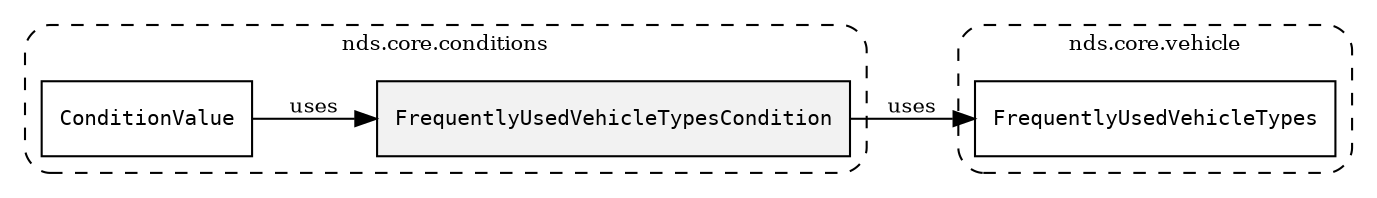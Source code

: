 /**
 * This dot file creates symbol collaboration diagram for FrequentlyUsedVehicleTypesCondition.
 */
digraph ZSERIO
{
    node [shape=box, fontsize=10];
    rankdir="LR";
    fontsize=10;
    tooltip="FrequentlyUsedVehicleTypesCondition collaboration diagram";

    subgraph "cluster_nds.core.conditions"
    {
        style="dashed, rounded";
        label="nds.core.conditions";
        tooltip="Package nds.core.conditions";
        href="../../../content/packages/nds.core.conditions.html#Package-nds-core-conditions";
        target="_parent";

        "FrequentlyUsedVehicleTypesCondition" [style="filled", fillcolor="#0000000D", target="_parent", label=<<font face="monospace"><table align="center" border="0" cellspacing="0" cellpadding="0"><tr><td href="../../../content/packages/nds.core.conditions.html#Structure-FrequentlyUsedVehicleTypesCondition" title="Structure defined in nds.core.conditions">FrequentlyUsedVehicleTypesCondition</td></tr></table></font>>];
        "ConditionValue" [target="_parent", label=<<font face="monospace"><table align="center" border="0" cellspacing="0" cellpadding="0"><tr><td href="../../../content/packages/nds.core.conditions.html#Choice-ConditionValue" title="Choice defined in nds.core.conditions">ConditionValue</td></tr></table></font>>];
    }

    subgraph "cluster_nds.core.vehicle"
    {
        style="dashed, rounded";
        label="nds.core.vehicle";
        tooltip="Package nds.core.vehicle";
        href="../../../content/packages/nds.core.vehicle.html#Package-nds-core-vehicle";
        target="_parent";

        "FrequentlyUsedVehicleTypes" [target="_parent", label=<<font face="monospace"><table align="center" border="0" cellspacing="0" cellpadding="0"><tr><td href="../../../content/packages/nds.core.vehicle.html#Bitmask-FrequentlyUsedVehicleTypes" title="Bitmask defined in nds.core.vehicle">FrequentlyUsedVehicleTypes</td></tr></table></font>>];
    }

    "FrequentlyUsedVehicleTypesCondition" -> "FrequentlyUsedVehicleTypes" [label="uses", fontsize=10];
    "ConditionValue" -> "FrequentlyUsedVehicleTypesCondition" [label="uses", fontsize=10];
}
